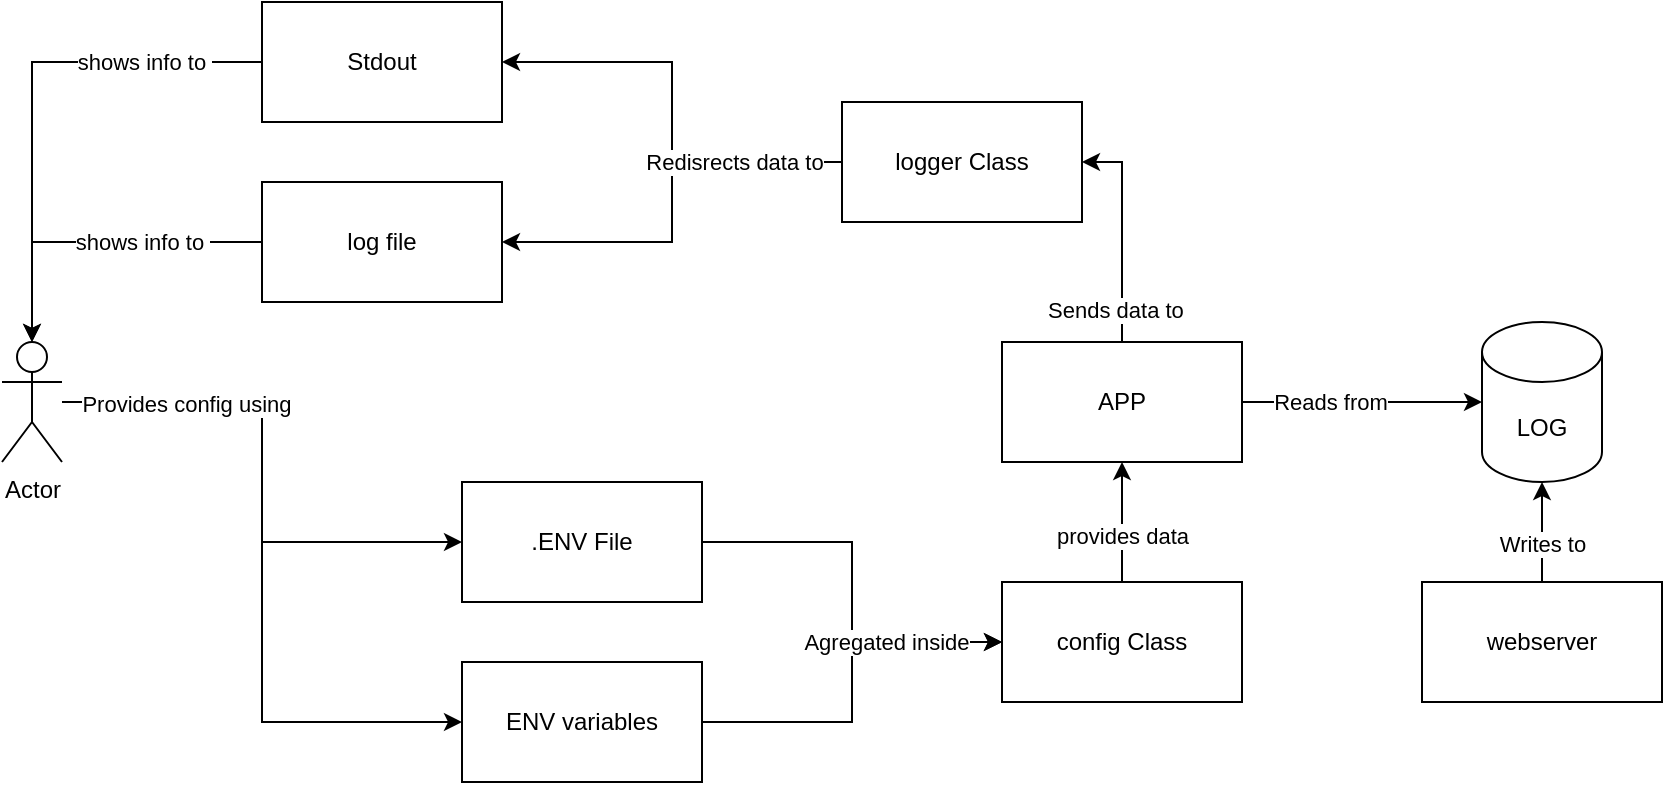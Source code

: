 <mxfile>
    <diagram id="KajfREltq99nSLrYC4xe" name="Page-1">
        <mxGraphModel dx="1956" dy="804" grid="1" gridSize="10" guides="1" tooltips="1" connect="1" arrows="1" fold="1" page="1" pageScale="1" pageWidth="850" pageHeight="1100" math="0" shadow="0">
            <root>
                <mxCell id="0"/>
                <mxCell id="1" parent="0"/>
                <mxCell id="3" value="LOG" style="shape=cylinder3;whiteSpace=wrap;html=1;boundedLbl=1;backgroundOutline=1;size=15;" vertex="1" parent="1">
                    <mxGeometry x="580" y="490" width="60" height="80" as="geometry"/>
                </mxCell>
                <mxCell id="5" value="" style="edgeStyle=none;html=1;" edge="1" parent="1" source="4" target="3">
                    <mxGeometry relative="1" as="geometry"/>
                </mxCell>
                <mxCell id="6" value="Writes to" style="edgeLabel;html=1;align=center;verticalAlign=middle;resizable=0;points=[];" vertex="1" connectable="0" parent="5">
                    <mxGeometry x="-0.236" relative="1" as="geometry">
                        <mxPoint as="offset"/>
                    </mxGeometry>
                </mxCell>
                <mxCell id="4" value="webserver" style="rounded=0;whiteSpace=wrap;html=1;" vertex="1" parent="1">
                    <mxGeometry x="550" y="620" width="120" height="60" as="geometry"/>
                </mxCell>
                <mxCell id="11" style="edgeStyle=orthogonalEdgeStyle;rounded=0;html=1;entryX=0;entryY=0.5;entryDx=0;entryDy=0;strokeColor=default;" edge="1" parent="1" source="13" target="17">
                    <mxGeometry relative="1" as="geometry"/>
                </mxCell>
                <mxCell id="12" style="edgeStyle=orthogonalEdgeStyle;rounded=0;html=1;entryX=0;entryY=0.5;entryDx=0;entryDy=0;strokeColor=default;" edge="1" parent="1" source="13" target="21">
                    <mxGeometry relative="1" as="geometry"/>
                </mxCell>
                <mxCell id="31" value="Provides config using" style="edgeLabel;html=1;align=center;verticalAlign=middle;resizable=0;points=[];" vertex="1" connectable="0" parent="12">
                    <mxGeometry x="-0.658" y="-1" relative="1" as="geometry">
                        <mxPoint as="offset"/>
                    </mxGeometry>
                </mxCell>
                <mxCell id="13" value="Actor" style="shape=umlActor;verticalLabelPosition=bottom;verticalAlign=top;html=1;outlineConnect=0;" vertex="1" parent="1">
                    <mxGeometry x="-160" y="500" width="30" height="60" as="geometry"/>
                </mxCell>
                <mxCell id="14" style="edgeStyle=orthogonalEdgeStyle;rounded=0;html=1;strokeColor=default;" edge="1" parent="1" source="15" target="13">
                    <mxGeometry relative="1" as="geometry"/>
                </mxCell>
                <mxCell id="37" value="shows info to&amp;nbsp;" style="edgeLabel;html=1;align=center;verticalAlign=middle;resizable=0;points=[];" vertex="1" connectable="0" parent="14">
                    <mxGeometry x="-0.423" y="2" relative="1" as="geometry">
                        <mxPoint x="14" y="-2" as="offset"/>
                    </mxGeometry>
                </mxCell>
                <mxCell id="15" value="Stdout" style="rounded=0;whiteSpace=wrap;html=1;" vertex="1" parent="1">
                    <mxGeometry x="-30" y="330" width="120" height="60" as="geometry"/>
                </mxCell>
                <mxCell id="16" value="" style="edgeStyle=orthogonalEdgeStyle;rounded=0;html=1;strokeColor=default;" edge="1" parent="1" source="17" target="25">
                    <mxGeometry relative="1" as="geometry"/>
                </mxCell>
                <mxCell id="17" value=".ENV File" style="rounded=0;whiteSpace=wrap;html=1;" vertex="1" parent="1">
                    <mxGeometry x="70" y="570" width="120" height="60" as="geometry"/>
                </mxCell>
                <mxCell id="18" style="edgeStyle=orthogonalEdgeStyle;rounded=0;html=1;strokeColor=default;" edge="1" parent="1" source="19" target="13">
                    <mxGeometry relative="1" as="geometry"/>
                </mxCell>
                <mxCell id="38" value="shows info to&amp;nbsp;" style="edgeLabel;html=1;align=center;verticalAlign=middle;resizable=0;points=[];" vertex="1" connectable="0" parent="18">
                    <mxGeometry x="-0.016" y="-2" relative="1" as="geometry">
                        <mxPoint x="21" y="2" as="offset"/>
                    </mxGeometry>
                </mxCell>
                <mxCell id="19" value="log file" style="rounded=0;whiteSpace=wrap;html=1;" vertex="1" parent="1">
                    <mxGeometry x="-30" y="420" width="120" height="60" as="geometry"/>
                </mxCell>
                <mxCell id="20" value="" style="edgeStyle=orthogonalEdgeStyle;rounded=0;html=1;strokeColor=default;" edge="1" parent="1" source="21" target="25">
                    <mxGeometry relative="1" as="geometry"/>
                </mxCell>
                <mxCell id="32" value="Agregated inside" style="edgeLabel;html=1;align=center;verticalAlign=middle;resizable=0;points=[];" vertex="1" connectable="0" parent="20">
                    <mxGeometry x="0.382" relative="1" as="geometry">
                        <mxPoint as="offset"/>
                    </mxGeometry>
                </mxCell>
                <mxCell id="21" value="ENV variables" style="rounded=0;whiteSpace=wrap;html=1;" vertex="1" parent="1">
                    <mxGeometry x="70" y="660" width="120" height="60" as="geometry"/>
                </mxCell>
                <mxCell id="22" style="edgeStyle=orthogonalEdgeStyle;rounded=0;html=1;entryX=1;entryY=0.5;entryDx=0;entryDy=0;strokeColor=default;" edge="1" parent="1" source="23" target="28">
                    <mxGeometry relative="1" as="geometry">
                        <Array as="points">
                            <mxPoint x="400" y="410"/>
                        </Array>
                    </mxGeometry>
                </mxCell>
                <mxCell id="29" value="Sends data to&amp;nbsp;" style="edgeLabel;html=1;align=center;verticalAlign=middle;resizable=0;points=[];" vertex="1" connectable="0" parent="22">
                    <mxGeometry x="-0.701" y="2" relative="1" as="geometry">
                        <mxPoint as="offset"/>
                    </mxGeometry>
                </mxCell>
                <mxCell id="34" value="" style="edgeStyle=none;html=1;" edge="1" parent="1" source="23" target="3">
                    <mxGeometry relative="1" as="geometry"/>
                </mxCell>
                <mxCell id="35" value="Reads from" style="edgeLabel;html=1;align=center;verticalAlign=middle;resizable=0;points=[];" vertex="1" connectable="0" parent="34">
                    <mxGeometry x="-0.278" relative="1" as="geometry">
                        <mxPoint as="offset"/>
                    </mxGeometry>
                </mxCell>
                <mxCell id="23" value="APP" style="rounded=0;whiteSpace=wrap;html=1;" vertex="1" parent="1">
                    <mxGeometry x="340" y="500" width="120" height="60" as="geometry"/>
                </mxCell>
                <mxCell id="24" style="edgeStyle=orthogonalEdgeStyle;rounded=0;html=1;strokeColor=default;" edge="1" parent="1" source="25" target="23">
                    <mxGeometry relative="1" as="geometry"/>
                </mxCell>
                <mxCell id="33" value="provides data" style="edgeLabel;html=1;align=center;verticalAlign=middle;resizable=0;points=[];" vertex="1" connectable="0" parent="24">
                    <mxGeometry x="-0.223" relative="1" as="geometry">
                        <mxPoint as="offset"/>
                    </mxGeometry>
                </mxCell>
                <mxCell id="25" value="config Class" style="rounded=0;whiteSpace=wrap;html=1;" vertex="1" parent="1">
                    <mxGeometry x="340" y="620" width="120" height="60" as="geometry"/>
                </mxCell>
                <mxCell id="26" style="edgeStyle=orthogonalEdgeStyle;rounded=0;html=1;strokeColor=default;" edge="1" parent="1" source="28" target="15">
                    <mxGeometry relative="1" as="geometry"/>
                </mxCell>
                <mxCell id="27" style="edgeStyle=orthogonalEdgeStyle;rounded=0;html=1;entryX=1;entryY=0.5;entryDx=0;entryDy=0;strokeColor=default;" edge="1" parent="1" source="28" target="19">
                    <mxGeometry relative="1" as="geometry"/>
                </mxCell>
                <mxCell id="30" value="Redisrects data to" style="edgeLabel;html=1;align=center;verticalAlign=middle;resizable=0;points=[];" vertex="1" connectable="0" parent="27">
                    <mxGeometry x="-0.486" relative="1" as="geometry">
                        <mxPoint as="offset"/>
                    </mxGeometry>
                </mxCell>
                <mxCell id="28" value="logger Class" style="rounded=0;whiteSpace=wrap;html=1;" vertex="1" parent="1">
                    <mxGeometry x="260" y="380" width="120" height="60" as="geometry"/>
                </mxCell>
            </root>
        </mxGraphModel>
    </diagram>
</mxfile>